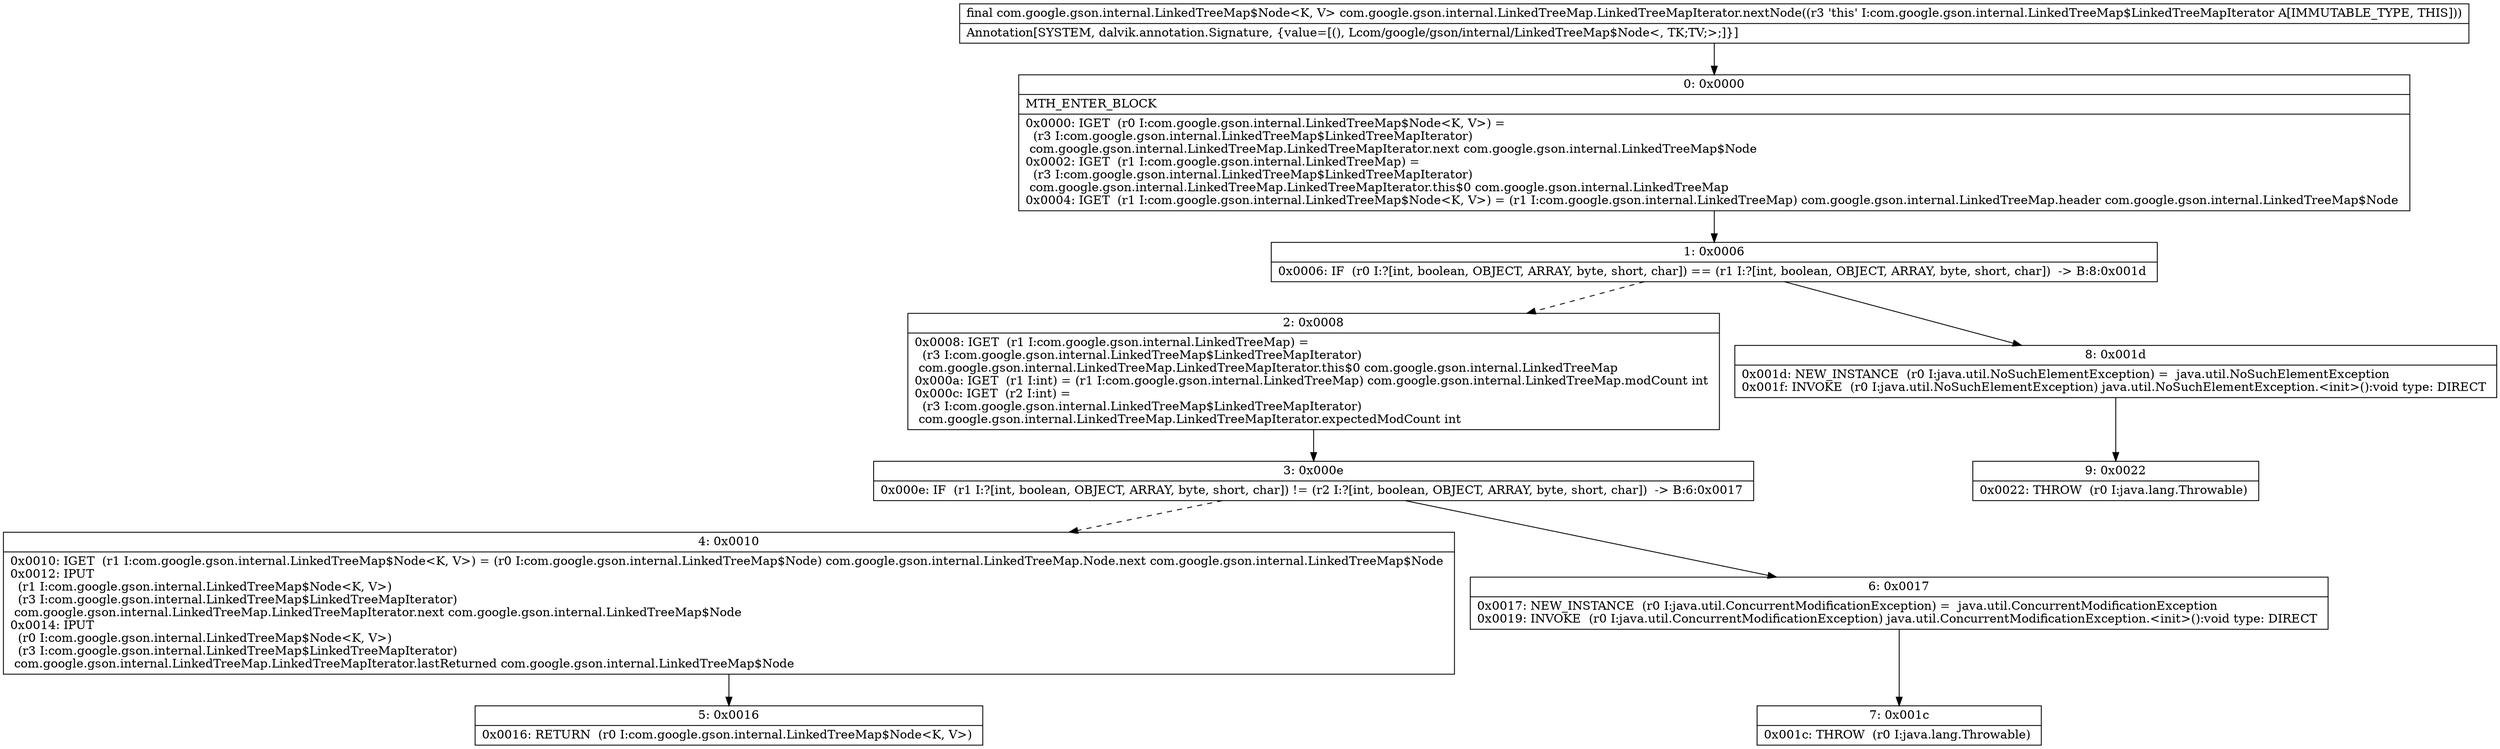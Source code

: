 digraph "CFG forcom.google.gson.internal.LinkedTreeMap.LinkedTreeMapIterator.nextNode()Lcom\/google\/gson\/internal\/LinkedTreeMap$Node;" {
Node_0 [shape=record,label="{0\:\ 0x0000|MTH_ENTER_BLOCK\l|0x0000: IGET  (r0 I:com.google.gson.internal.LinkedTreeMap$Node\<K, V\>) = \l  (r3 I:com.google.gson.internal.LinkedTreeMap$LinkedTreeMapIterator)\l com.google.gson.internal.LinkedTreeMap.LinkedTreeMapIterator.next com.google.gson.internal.LinkedTreeMap$Node \l0x0002: IGET  (r1 I:com.google.gson.internal.LinkedTreeMap) = \l  (r3 I:com.google.gson.internal.LinkedTreeMap$LinkedTreeMapIterator)\l com.google.gson.internal.LinkedTreeMap.LinkedTreeMapIterator.this$0 com.google.gson.internal.LinkedTreeMap \l0x0004: IGET  (r1 I:com.google.gson.internal.LinkedTreeMap$Node\<K, V\>) = (r1 I:com.google.gson.internal.LinkedTreeMap) com.google.gson.internal.LinkedTreeMap.header com.google.gson.internal.LinkedTreeMap$Node \l}"];
Node_1 [shape=record,label="{1\:\ 0x0006|0x0006: IF  (r0 I:?[int, boolean, OBJECT, ARRAY, byte, short, char]) == (r1 I:?[int, boolean, OBJECT, ARRAY, byte, short, char])  \-\> B:8:0x001d \l}"];
Node_2 [shape=record,label="{2\:\ 0x0008|0x0008: IGET  (r1 I:com.google.gson.internal.LinkedTreeMap) = \l  (r3 I:com.google.gson.internal.LinkedTreeMap$LinkedTreeMapIterator)\l com.google.gson.internal.LinkedTreeMap.LinkedTreeMapIterator.this$0 com.google.gson.internal.LinkedTreeMap \l0x000a: IGET  (r1 I:int) = (r1 I:com.google.gson.internal.LinkedTreeMap) com.google.gson.internal.LinkedTreeMap.modCount int \l0x000c: IGET  (r2 I:int) = \l  (r3 I:com.google.gson.internal.LinkedTreeMap$LinkedTreeMapIterator)\l com.google.gson.internal.LinkedTreeMap.LinkedTreeMapIterator.expectedModCount int \l}"];
Node_3 [shape=record,label="{3\:\ 0x000e|0x000e: IF  (r1 I:?[int, boolean, OBJECT, ARRAY, byte, short, char]) != (r2 I:?[int, boolean, OBJECT, ARRAY, byte, short, char])  \-\> B:6:0x0017 \l}"];
Node_4 [shape=record,label="{4\:\ 0x0010|0x0010: IGET  (r1 I:com.google.gson.internal.LinkedTreeMap$Node\<K, V\>) = (r0 I:com.google.gson.internal.LinkedTreeMap$Node) com.google.gson.internal.LinkedTreeMap.Node.next com.google.gson.internal.LinkedTreeMap$Node \l0x0012: IPUT  \l  (r1 I:com.google.gson.internal.LinkedTreeMap$Node\<K, V\>)\l  (r3 I:com.google.gson.internal.LinkedTreeMap$LinkedTreeMapIterator)\l com.google.gson.internal.LinkedTreeMap.LinkedTreeMapIterator.next com.google.gson.internal.LinkedTreeMap$Node \l0x0014: IPUT  \l  (r0 I:com.google.gson.internal.LinkedTreeMap$Node\<K, V\>)\l  (r3 I:com.google.gson.internal.LinkedTreeMap$LinkedTreeMapIterator)\l com.google.gson.internal.LinkedTreeMap.LinkedTreeMapIterator.lastReturned com.google.gson.internal.LinkedTreeMap$Node \l}"];
Node_5 [shape=record,label="{5\:\ 0x0016|0x0016: RETURN  (r0 I:com.google.gson.internal.LinkedTreeMap$Node\<K, V\>) \l}"];
Node_6 [shape=record,label="{6\:\ 0x0017|0x0017: NEW_INSTANCE  (r0 I:java.util.ConcurrentModificationException) =  java.util.ConcurrentModificationException \l0x0019: INVOKE  (r0 I:java.util.ConcurrentModificationException) java.util.ConcurrentModificationException.\<init\>():void type: DIRECT \l}"];
Node_7 [shape=record,label="{7\:\ 0x001c|0x001c: THROW  (r0 I:java.lang.Throwable) \l}"];
Node_8 [shape=record,label="{8\:\ 0x001d|0x001d: NEW_INSTANCE  (r0 I:java.util.NoSuchElementException) =  java.util.NoSuchElementException \l0x001f: INVOKE  (r0 I:java.util.NoSuchElementException) java.util.NoSuchElementException.\<init\>():void type: DIRECT \l}"];
Node_9 [shape=record,label="{9\:\ 0x0022|0x0022: THROW  (r0 I:java.lang.Throwable) \l}"];
MethodNode[shape=record,label="{final com.google.gson.internal.LinkedTreeMap$Node\<K, V\> com.google.gson.internal.LinkedTreeMap.LinkedTreeMapIterator.nextNode((r3 'this' I:com.google.gson.internal.LinkedTreeMap$LinkedTreeMapIterator A[IMMUTABLE_TYPE, THIS]))  | Annotation[SYSTEM, dalvik.annotation.Signature, \{value=[(), Lcom\/google\/gson\/internal\/LinkedTreeMap$Node\<, TK;TV;\>;]\}]\l}"];
MethodNode -> Node_0;
Node_0 -> Node_1;
Node_1 -> Node_2[style=dashed];
Node_1 -> Node_8;
Node_2 -> Node_3;
Node_3 -> Node_4[style=dashed];
Node_3 -> Node_6;
Node_4 -> Node_5;
Node_6 -> Node_7;
Node_8 -> Node_9;
}

